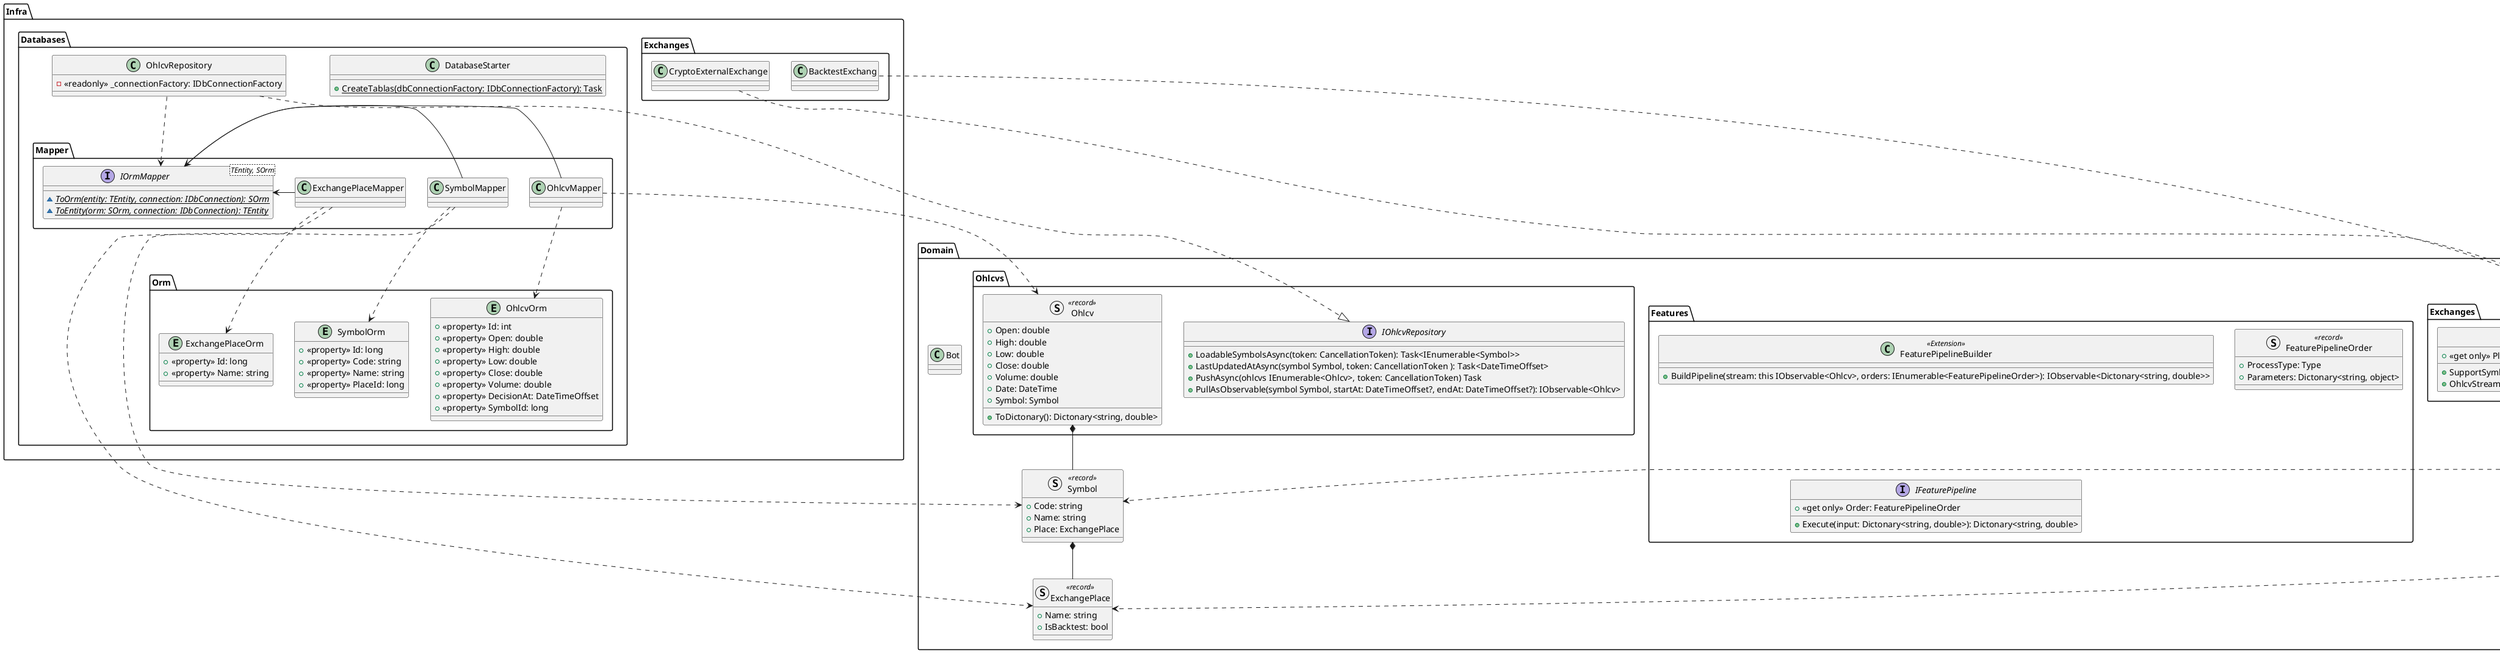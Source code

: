 @startuml

package Application
{
    package Converters
    {
        interface IGrpcConverter<TEntity, SMessage>
        {
            ~ {static} {abstract} ToEntity(message: SMessage): TEntity
            ~ {static} {abstract} ToGrpcMessage(entity: TEntity): SMessage
        }
        class ExchangePlaceConverter
        class FeaturePipelineOrderConverter
        class SymbolConverter

        IGrpcConverter <-- ExchangePlaceConverter
        IGrpcConverter <-- FeaturePipelineOrderConverter
        IGrpcConverter <-- SymbolConverter
    }

    package Services
    {
        class BotService
        class ExchangeService
    }
}

package Domain
{
    package Exchanges
    {
        interface IExchange
        {
            + <<get only>> Place: ExchangePlace
            + SupportSymbolsAsync(token: CancellationToken): Task<IEnumerable<Symbol>>
            + OhlcvStreamAsObservable(symbol: Symbol, startAt: DateTimeOffset, endAt: DateTimeOffset): IConnectableObservable<Ohlcv>
        }
    }

    package Features
    {
        class FeaturePipelineBuilder <<Extension>>
        {
            + BuildPipeline(stream: this IObservable<Ohlcv>, orders: IEnumerable<FeaturePipelineOrder>): IObservable<Dictonary<string, double>>
        }
        struct FeaturePipelineOrder <<record>>
        {
            + ProcessType: Type
            + Parameters: Dictonary<string, object>
        }
        interface IFeaturePipeline
        {
            + <<get only>> Order: FeaturePipelineOrder
            + Execute(input: Dictonary<string, double>): Dictonary<string, double>
        }
    }

    package Ohlcvs
    {
        struct Ohlcv <<record>>
        {
            + Open: double
            + High: double
            + Low: double
            + Close: double
            + Volume: double
            + Date: DateTime
            + Symbol: Symbol
            + ToDictonary(): Dictonary<string, double>
        }
        interface IOhlcvRepository
        {
            + LoadableSymbolsAsync(token: CancellationToken): Task<IEnumerable<Symbol>>
            + LastUpdatedAtAsync(symbol Symbol, token: CancellationToken ): Task<DateTimeOffset>
            + PushAsync(ohlcvs IEnumerable<Ohlcv>, token: CancellationToken) Task
            + PullAsObservable(symbol Symbol, startAt: DateTimeOffset?, endAt: DateTimeOffset?): IObservable<Ohlcv>
        }
    }

    class Bot
    struct ExchangePlace <<record>>
    {
        + Name: string
        + IsBacktest: bool
    }
    struct Symbol <<record>>
    {
        + Code: string
        + Name: string
        + Place: ExchangePlace
    }
}

package Infra
{
    package Databases
    {
        package Mapper
        {
            interface IOrmMapper<TEntity, SOrm>
            {
                ~ {static} {abstract} ToOrm(entity: TEntity, connection: IDbConnection): SOrm
                ~ {static} {abstract} ToEntity(orm: SOrm, connection: IDbConnection): TEntity
            }
            class ExchangePlaceMapper
            class OhlcvMapper
            class SymbolMapper

            IOrmMapper <- ExchangePlaceMapper
            IOrmMapper <- OhlcvMapper
            IOrmMapper <- SymbolMapper
        }

        package Orm
        {
            entity ExchangePlaceOrm
            {
                + <<property>> Id: long
                + <<property>> Name: string
            }
            entity OhlcvOrm
            {
                + <<property>> Id: int
                + <<property>> Open: double
                + <<property>> High: double
                + <<property>> Low: double
                + <<property>> Close: double
                + <<property>> Volume: double
                + <<property>> DecisionAt: DateTimeOffset
                + <<property>> SymbolId: long
            }
            entity SymbolOrm
            {
                + <<property>> Id: long
                + <<property>> Code: string
                + <<property>> Name: string
                + <<property>> PlaceId: long
            }
        }
        class DatabaseStarter
        {
            + {static} CreateTablas(dbConnectionFactory: IDbConnectionFactory): Task
        }
        class OhlcvRepository
        {
            - <<readonly>> _connectionFactory: IDbConnectionFactory
        }
    }

    package Exchanges
    {
        class BacktestExchang
        class CryptoExternalExchange
    }
}

Symbol *-- ExchangePlace
Ohlcv *-- Symbol

ExchangePlaceMapper ..> ExchangePlace
ExchangePlaceMapper ..> ExchangePlaceOrm
SymbolMapper ..> Symbol
SymbolMapper ..> SymbolOrm
OhlcvMapper ..> Ohlcv
OhlcvMapper ..> OhlcvOrm
OhlcvRepository ..> IOrmMapper

ExchangePlaceConverter ..> ExchangePlace
SymbolConverter ..> Symbol

BacktestExchang ..|> IExchange
CryptoExternalExchange ..|> IExchange
OhlcvRepository ..|> IOhlcvRepository

@enduml
